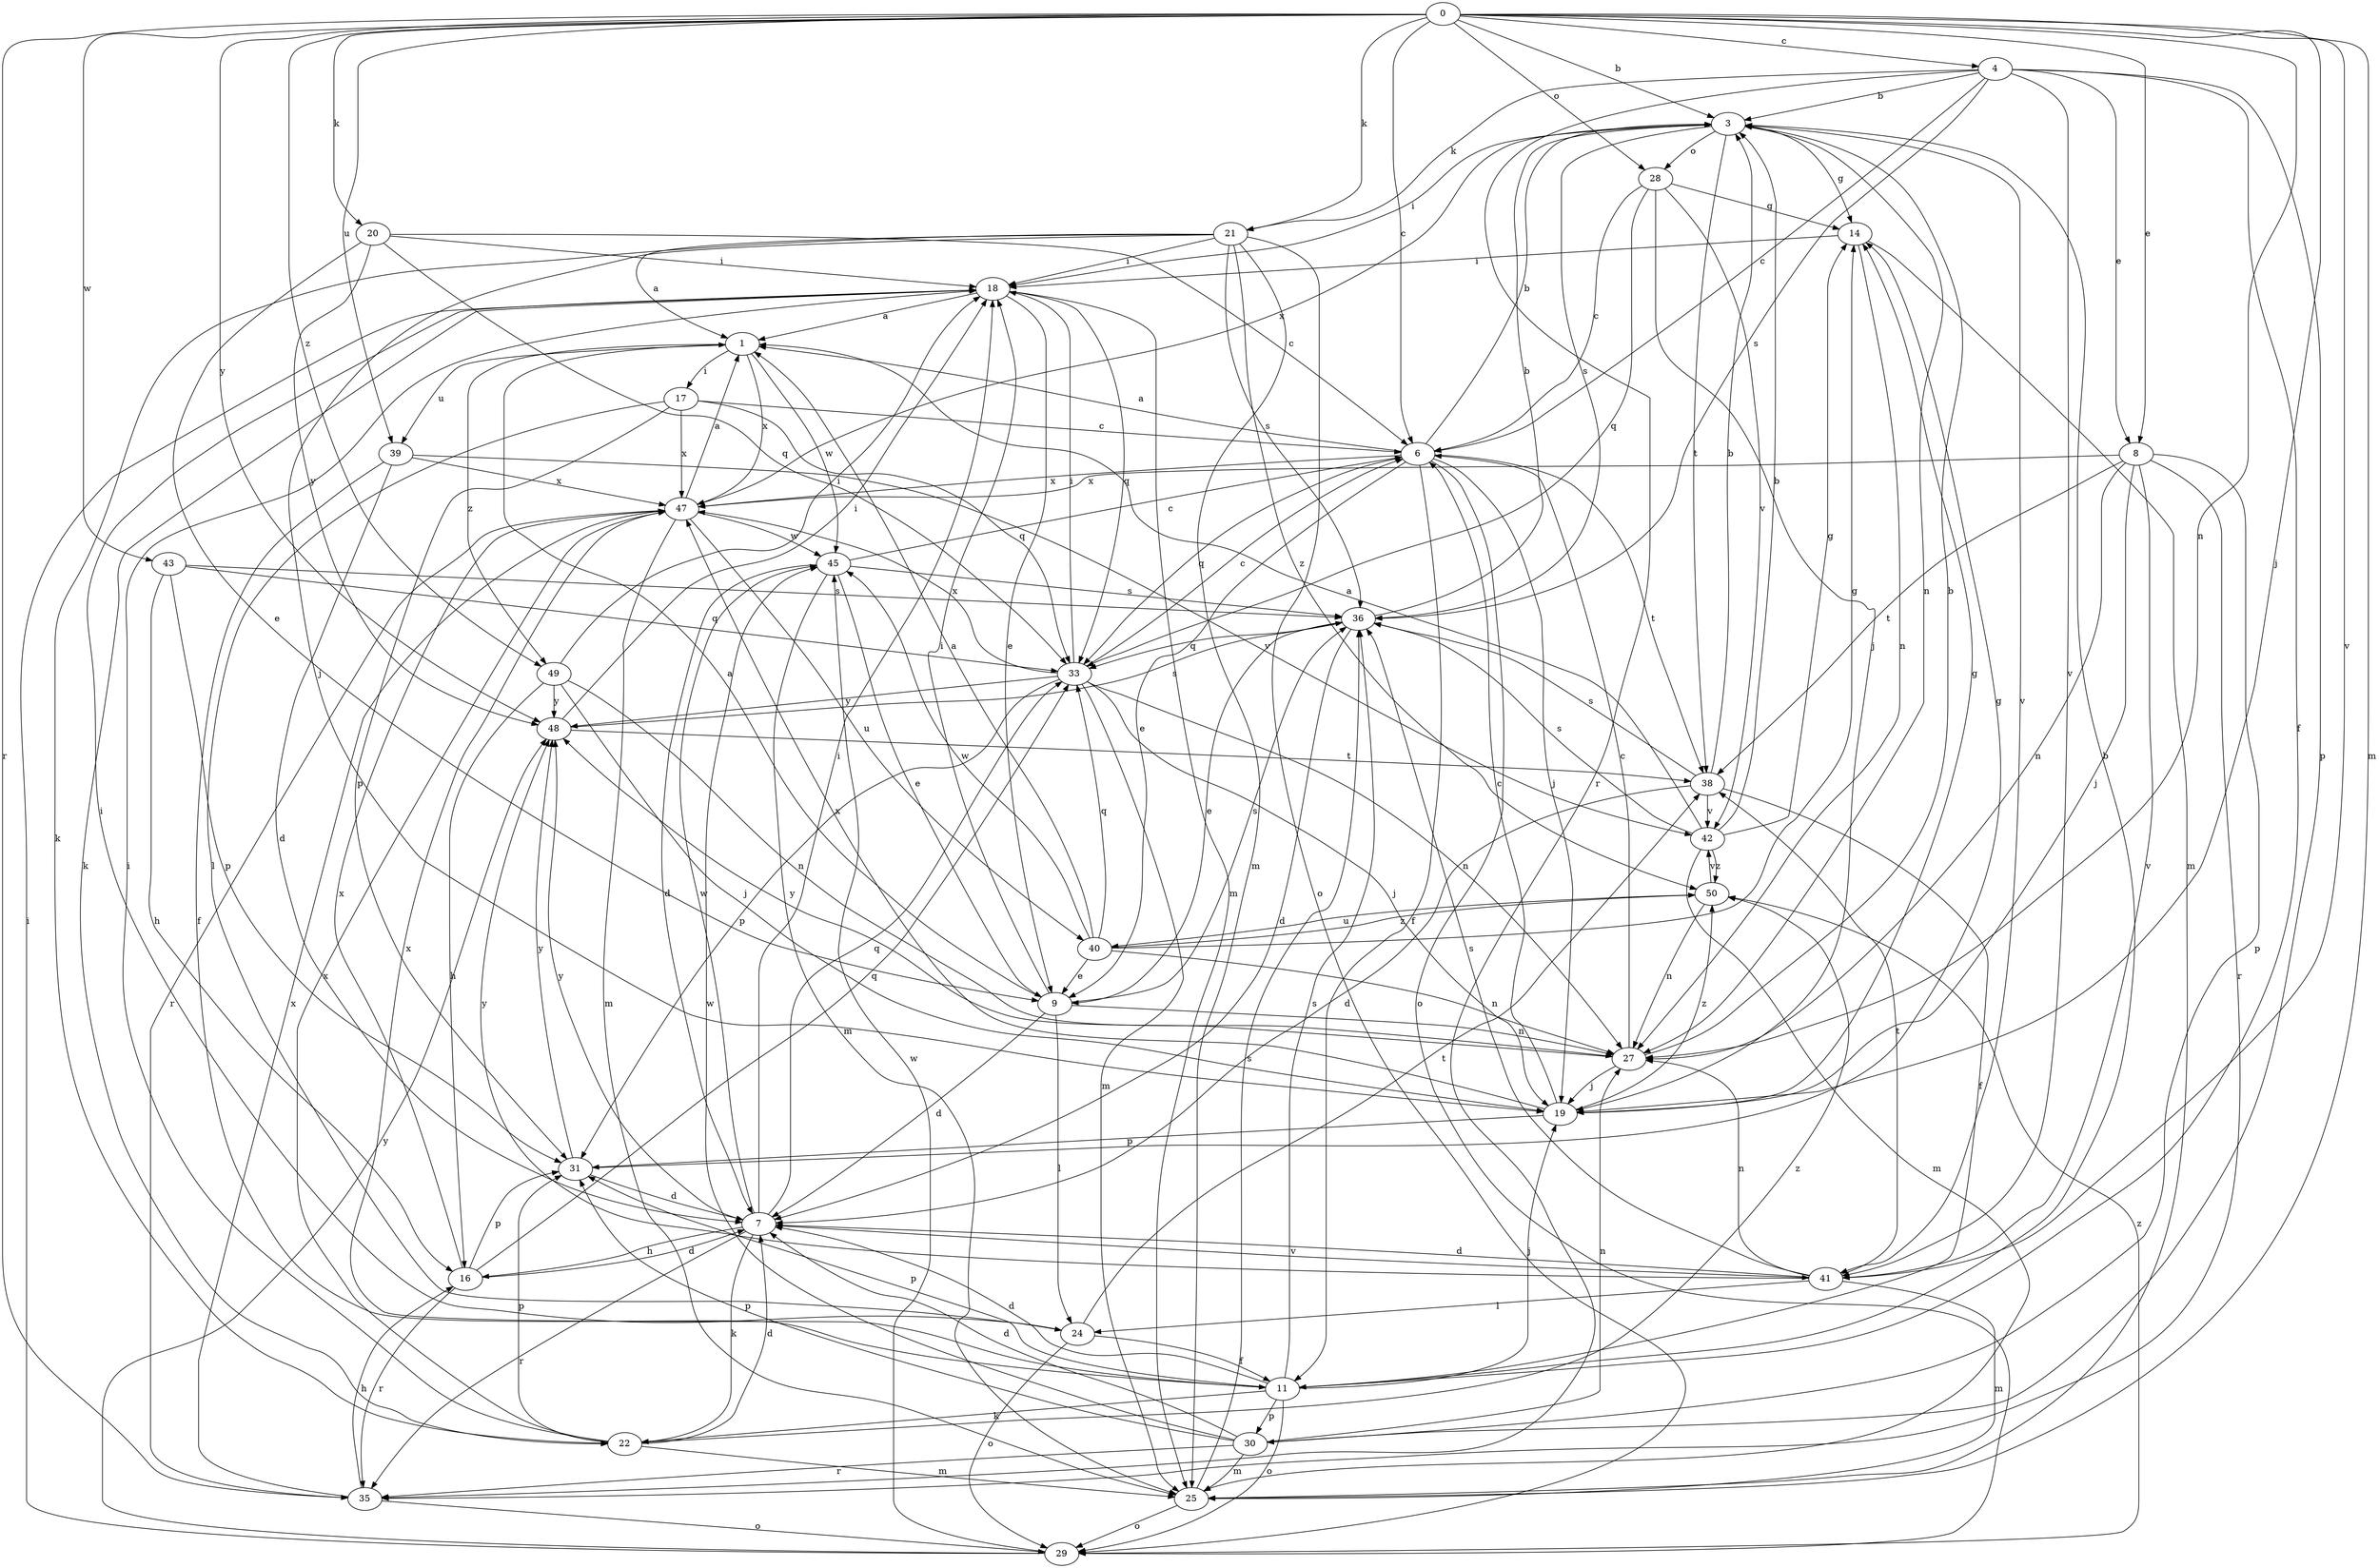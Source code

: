 strict digraph  {
0;
1;
3;
4;
6;
7;
8;
9;
11;
14;
16;
17;
18;
19;
20;
21;
22;
24;
25;
27;
28;
29;
30;
31;
33;
35;
36;
38;
39;
40;
41;
42;
43;
45;
47;
48;
49;
50;
0 -> 3  [label=b];
0 -> 4  [label=c];
0 -> 6  [label=c];
0 -> 8  [label=e];
0 -> 19  [label=j];
0 -> 20  [label=k];
0 -> 21  [label=k];
0 -> 25  [label=m];
0 -> 27  [label=n];
0 -> 28  [label=o];
0 -> 35  [label=r];
0 -> 39  [label=u];
0 -> 41  [label=v];
0 -> 43  [label=w];
0 -> 48  [label=y];
0 -> 49  [label=z];
1 -> 17  [label=i];
1 -> 39  [label=u];
1 -> 45  [label=w];
1 -> 47  [label=x];
1 -> 49  [label=z];
3 -> 14  [label=g];
3 -> 18  [label=i];
3 -> 27  [label=n];
3 -> 28  [label=o];
3 -> 36  [label=s];
3 -> 38  [label=t];
3 -> 41  [label=v];
3 -> 47  [label=x];
4 -> 3  [label=b];
4 -> 6  [label=c];
4 -> 8  [label=e];
4 -> 11  [label=f];
4 -> 21  [label=k];
4 -> 30  [label=p];
4 -> 35  [label=r];
4 -> 36  [label=s];
4 -> 41  [label=v];
6 -> 1  [label=a];
6 -> 3  [label=b];
6 -> 9  [label=e];
6 -> 11  [label=f];
6 -> 19  [label=j];
6 -> 29  [label=o];
6 -> 33  [label=q];
6 -> 38  [label=t];
6 -> 47  [label=x];
7 -> 16  [label=h];
7 -> 18  [label=i];
7 -> 22  [label=k];
7 -> 33  [label=q];
7 -> 35  [label=r];
7 -> 41  [label=v];
7 -> 45  [label=w];
7 -> 48  [label=y];
8 -> 19  [label=j];
8 -> 27  [label=n];
8 -> 30  [label=p];
8 -> 35  [label=r];
8 -> 38  [label=t];
8 -> 41  [label=v];
8 -> 47  [label=x];
9 -> 1  [label=a];
9 -> 7  [label=d];
9 -> 18  [label=i];
9 -> 24  [label=l];
9 -> 27  [label=n];
9 -> 36  [label=s];
11 -> 3  [label=b];
11 -> 7  [label=d];
11 -> 19  [label=j];
11 -> 22  [label=k];
11 -> 29  [label=o];
11 -> 30  [label=p];
11 -> 31  [label=p];
11 -> 36  [label=s];
11 -> 47  [label=x];
14 -> 18  [label=i];
14 -> 25  [label=m];
14 -> 27  [label=n];
16 -> 7  [label=d];
16 -> 31  [label=p];
16 -> 33  [label=q];
16 -> 35  [label=r];
16 -> 47  [label=x];
17 -> 6  [label=c];
17 -> 24  [label=l];
17 -> 31  [label=p];
17 -> 33  [label=q];
17 -> 47  [label=x];
18 -> 1  [label=a];
18 -> 9  [label=e];
18 -> 22  [label=k];
18 -> 25  [label=m];
18 -> 33  [label=q];
19 -> 6  [label=c];
19 -> 14  [label=g];
19 -> 31  [label=p];
19 -> 47  [label=x];
19 -> 50  [label=z];
20 -> 6  [label=c];
20 -> 9  [label=e];
20 -> 18  [label=i];
20 -> 33  [label=q];
20 -> 48  [label=y];
21 -> 1  [label=a];
21 -> 18  [label=i];
21 -> 19  [label=j];
21 -> 22  [label=k];
21 -> 25  [label=m];
21 -> 29  [label=o];
21 -> 36  [label=s];
21 -> 50  [label=z];
22 -> 7  [label=d];
22 -> 18  [label=i];
22 -> 25  [label=m];
22 -> 31  [label=p];
22 -> 47  [label=x];
22 -> 50  [label=z];
24 -> 11  [label=f];
24 -> 18  [label=i];
24 -> 29  [label=o];
24 -> 38  [label=t];
25 -> 29  [label=o];
25 -> 36  [label=s];
27 -> 3  [label=b];
27 -> 6  [label=c];
27 -> 19  [label=j];
27 -> 48  [label=y];
28 -> 6  [label=c];
28 -> 14  [label=g];
28 -> 19  [label=j];
28 -> 33  [label=q];
28 -> 42  [label=v];
29 -> 18  [label=i];
29 -> 45  [label=w];
29 -> 48  [label=y];
29 -> 50  [label=z];
30 -> 7  [label=d];
30 -> 25  [label=m];
30 -> 27  [label=n];
30 -> 31  [label=p];
30 -> 35  [label=r];
30 -> 45  [label=w];
31 -> 7  [label=d];
31 -> 14  [label=g];
31 -> 48  [label=y];
33 -> 6  [label=c];
33 -> 18  [label=i];
33 -> 19  [label=j];
33 -> 25  [label=m];
33 -> 27  [label=n];
33 -> 31  [label=p];
33 -> 47  [label=x];
33 -> 48  [label=y];
35 -> 16  [label=h];
35 -> 29  [label=o];
35 -> 47  [label=x];
36 -> 3  [label=b];
36 -> 7  [label=d];
36 -> 9  [label=e];
36 -> 33  [label=q];
38 -> 3  [label=b];
38 -> 7  [label=d];
38 -> 11  [label=f];
38 -> 36  [label=s];
38 -> 42  [label=v];
39 -> 7  [label=d];
39 -> 11  [label=f];
39 -> 42  [label=v];
39 -> 47  [label=x];
40 -> 1  [label=a];
40 -> 9  [label=e];
40 -> 14  [label=g];
40 -> 27  [label=n];
40 -> 33  [label=q];
40 -> 45  [label=w];
40 -> 50  [label=z];
41 -> 7  [label=d];
41 -> 24  [label=l];
41 -> 25  [label=m];
41 -> 27  [label=n];
41 -> 36  [label=s];
41 -> 38  [label=t];
41 -> 48  [label=y];
42 -> 1  [label=a];
42 -> 3  [label=b];
42 -> 14  [label=g];
42 -> 25  [label=m];
42 -> 36  [label=s];
42 -> 50  [label=z];
43 -> 16  [label=h];
43 -> 31  [label=p];
43 -> 33  [label=q];
43 -> 36  [label=s];
45 -> 6  [label=c];
45 -> 7  [label=d];
45 -> 9  [label=e];
45 -> 25  [label=m];
45 -> 36  [label=s];
47 -> 1  [label=a];
47 -> 25  [label=m];
47 -> 35  [label=r];
47 -> 40  [label=u];
47 -> 45  [label=w];
48 -> 18  [label=i];
48 -> 36  [label=s];
48 -> 38  [label=t];
49 -> 16  [label=h];
49 -> 18  [label=i];
49 -> 19  [label=j];
49 -> 27  [label=n];
49 -> 48  [label=y];
50 -> 27  [label=n];
50 -> 40  [label=u];
50 -> 42  [label=v];
}
